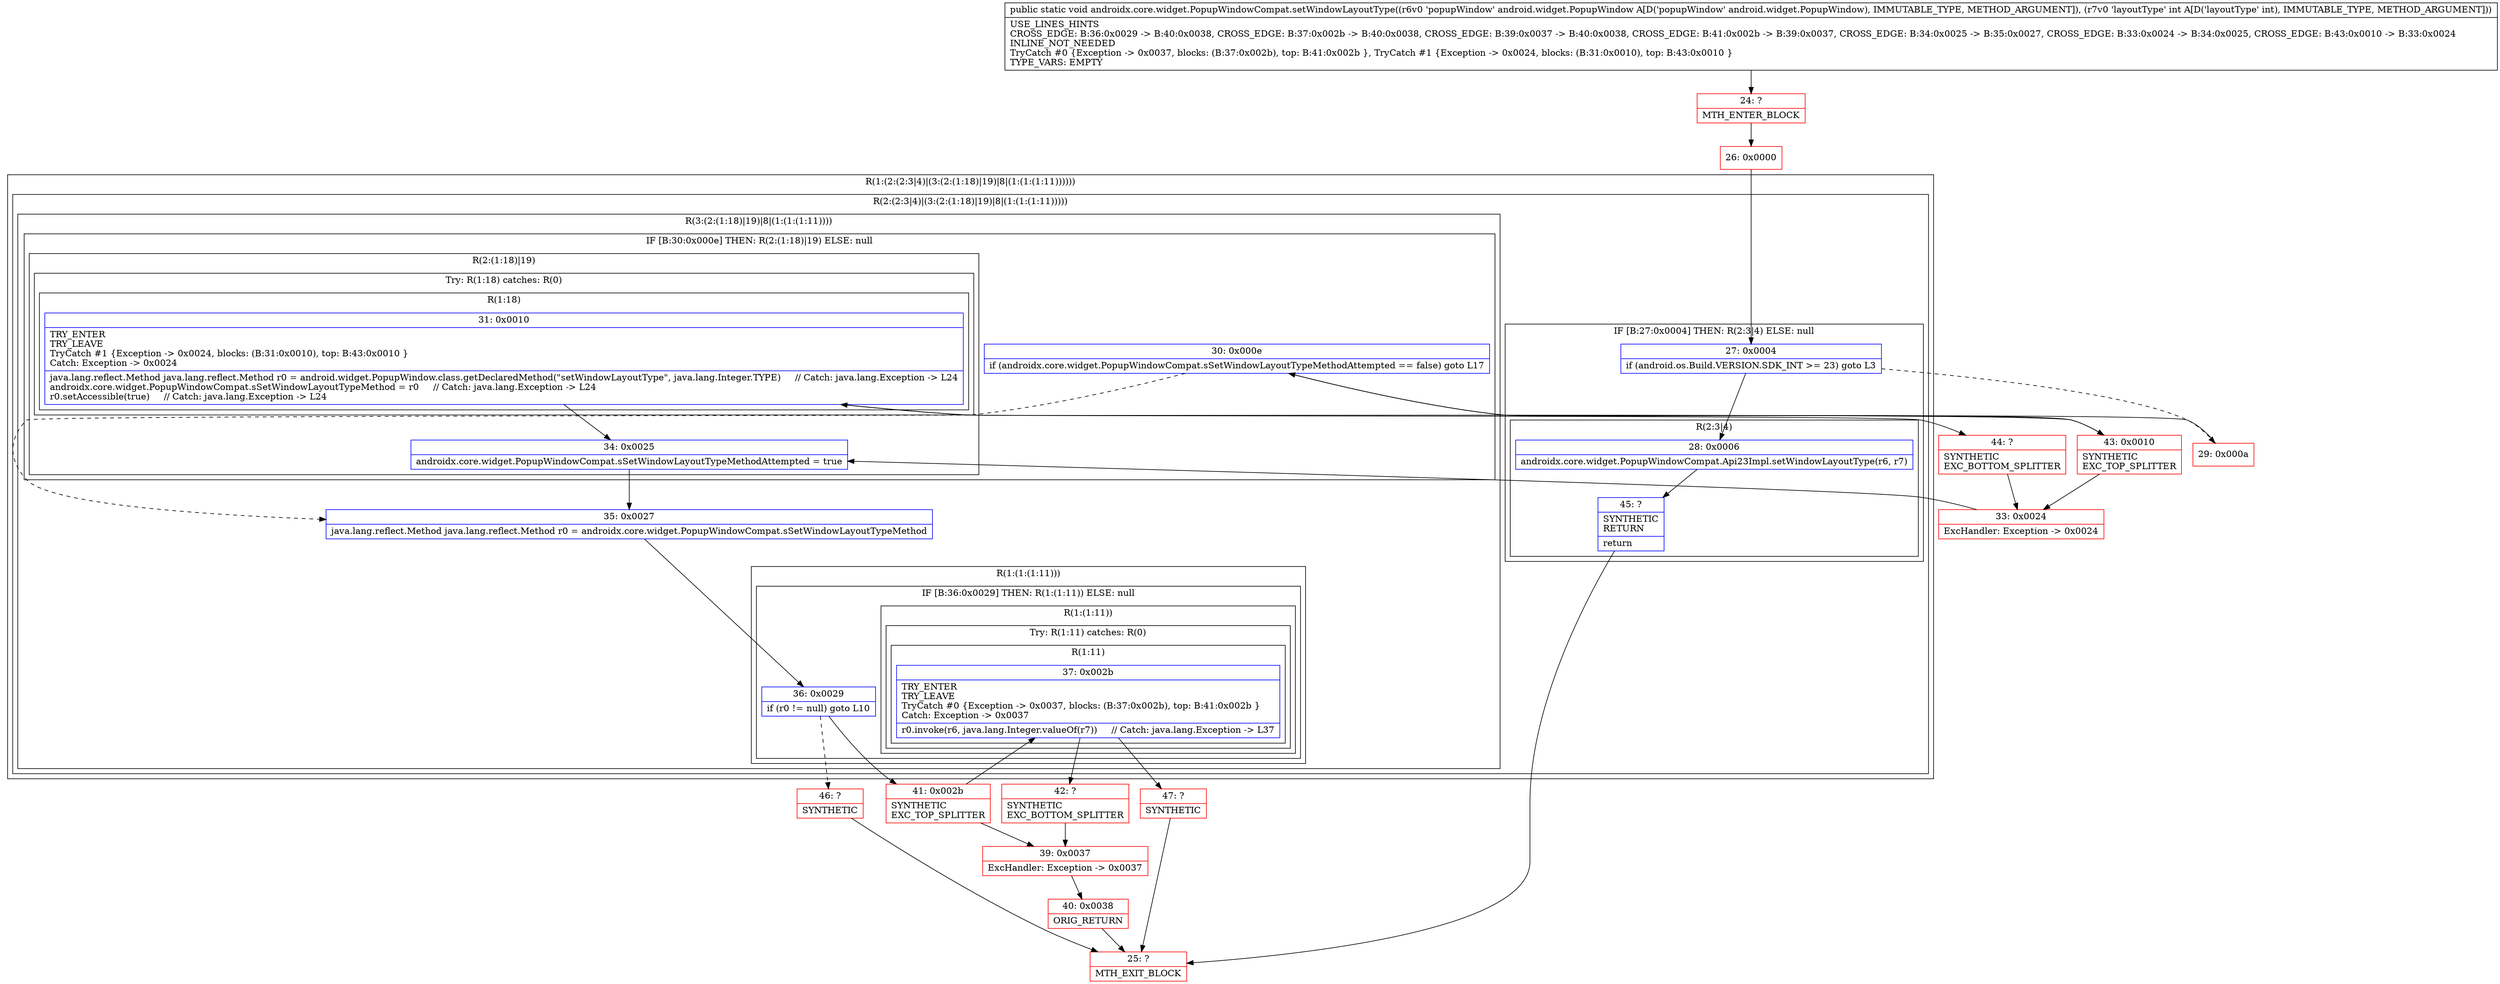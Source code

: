 digraph "CFG forandroidx.core.widget.PopupWindowCompat.setWindowLayoutType(Landroid\/widget\/PopupWindow;I)V" {
subgraph cluster_Region_739147 {
label = "R(1:(2:(2:3|4)|(3:(2:(1:18)|19)|8|(1:(1:(1:11))))))";
node [shape=record,color=blue];
subgraph cluster_Region_957894934 {
label = "R(2:(2:3|4)|(3:(2:(1:18)|19)|8|(1:(1:(1:11)))))";
node [shape=record,color=blue];
subgraph cluster_IfRegion_336510690 {
label = "IF [B:27:0x0004] THEN: R(2:3|4) ELSE: null";
node [shape=record,color=blue];
Node_27 [shape=record,label="{27\:\ 0x0004|if (android.os.Build.VERSION.SDK_INT \>= 23) goto L3\l}"];
subgraph cluster_Region_1137693243 {
label = "R(2:3|4)";
node [shape=record,color=blue];
Node_28 [shape=record,label="{28\:\ 0x0006|androidx.core.widget.PopupWindowCompat.Api23Impl.setWindowLayoutType(r6, r7)\l}"];
Node_45 [shape=record,label="{45\:\ ?|SYNTHETIC\lRETURN\l|return\l}"];
}
}
subgraph cluster_Region_378649869 {
label = "R(3:(2:(1:18)|19)|8|(1:(1:(1:11))))";
node [shape=record,color=blue];
subgraph cluster_IfRegion_430240790 {
label = "IF [B:30:0x000e] THEN: R(2:(1:18)|19) ELSE: null";
node [shape=record,color=blue];
Node_30 [shape=record,label="{30\:\ 0x000e|if (androidx.core.widget.PopupWindowCompat.sSetWindowLayoutTypeMethodAttempted == false) goto L17\l}"];
subgraph cluster_Region_1649379029 {
label = "R(2:(1:18)|19)";
node [shape=record,color=blue];
subgraph cluster_TryCatchRegion_56090064 {
label = "Try: R(1:18) catches: R(0)";
node [shape=record,color=blue];
subgraph cluster_Region_100022406 {
label = "R(1:18)";
node [shape=record,color=blue];
Node_31 [shape=record,label="{31\:\ 0x0010|TRY_ENTER\lTRY_LEAVE\lTryCatch #1 \{Exception \-\> 0x0024, blocks: (B:31:0x0010), top: B:43:0x0010 \}\lCatch: Exception \-\> 0x0024\l|java.lang.reflect.Method java.lang.reflect.Method r0 = android.widget.PopupWindow.class.getDeclaredMethod(\"setWindowLayoutType\", java.lang.Integer.TYPE)     \/\/ Catch: java.lang.Exception \-\> L24\landroidx.core.widget.PopupWindowCompat.sSetWindowLayoutTypeMethod = r0     \/\/ Catch: java.lang.Exception \-\> L24\lr0.setAccessible(true)     \/\/ Catch: java.lang.Exception \-\> L24\l}"];
}
subgraph cluster_Region_1043634571 {
label = "R(0) | ExcHandler: Exception \-\> 0x0024\l";
node [shape=record,color=blue];
}
}
Node_34 [shape=record,label="{34\:\ 0x0025|androidx.core.widget.PopupWindowCompat.sSetWindowLayoutTypeMethodAttempted = true\l}"];
}
}
Node_35 [shape=record,label="{35\:\ 0x0027|java.lang.reflect.Method java.lang.reflect.Method r0 = androidx.core.widget.PopupWindowCompat.sSetWindowLayoutTypeMethod\l}"];
subgraph cluster_Region_970271 {
label = "R(1:(1:(1:11)))";
node [shape=record,color=blue];
subgraph cluster_IfRegion_632007868 {
label = "IF [B:36:0x0029] THEN: R(1:(1:11)) ELSE: null";
node [shape=record,color=blue];
Node_36 [shape=record,label="{36\:\ 0x0029|if (r0 != null) goto L10\l}"];
subgraph cluster_Region_510233061 {
label = "R(1:(1:11))";
node [shape=record,color=blue];
subgraph cluster_TryCatchRegion_602767013 {
label = "Try: R(1:11) catches: R(0)";
node [shape=record,color=blue];
subgraph cluster_Region_194974637 {
label = "R(1:11)";
node [shape=record,color=blue];
Node_37 [shape=record,label="{37\:\ 0x002b|TRY_ENTER\lTRY_LEAVE\lTryCatch #0 \{Exception \-\> 0x0037, blocks: (B:37:0x002b), top: B:41:0x002b \}\lCatch: Exception \-\> 0x0037\l|r0.invoke(r6, java.lang.Integer.valueOf(r7))     \/\/ Catch: java.lang.Exception \-\> L37\l}"];
}
subgraph cluster_Region_957305746 {
label = "R(0) | ExcHandler: Exception \-\> 0x0037\l";
node [shape=record,color=blue];
}
}
}
}
}
}
}
}
subgraph cluster_Region_1043634571 {
label = "R(0) | ExcHandler: Exception \-\> 0x0024\l";
node [shape=record,color=blue];
}
subgraph cluster_Region_957305746 {
label = "R(0) | ExcHandler: Exception \-\> 0x0037\l";
node [shape=record,color=blue];
}
Node_24 [shape=record,color=red,label="{24\:\ ?|MTH_ENTER_BLOCK\l}"];
Node_26 [shape=record,color=red,label="{26\:\ 0x0000}"];
Node_25 [shape=record,color=red,label="{25\:\ ?|MTH_EXIT_BLOCK\l}"];
Node_29 [shape=record,color=red,label="{29\:\ 0x000a}"];
Node_41 [shape=record,color=red,label="{41\:\ 0x002b|SYNTHETIC\lEXC_TOP_SPLITTER\l}"];
Node_42 [shape=record,color=red,label="{42\:\ ?|SYNTHETIC\lEXC_BOTTOM_SPLITTER\l}"];
Node_47 [shape=record,color=red,label="{47\:\ ?|SYNTHETIC\l}"];
Node_39 [shape=record,color=red,label="{39\:\ 0x0037|ExcHandler: Exception \-\> 0x0037\l}"];
Node_40 [shape=record,color=red,label="{40\:\ 0x0038|ORIG_RETURN\l}"];
Node_46 [shape=record,color=red,label="{46\:\ ?|SYNTHETIC\l}"];
Node_43 [shape=record,color=red,label="{43\:\ 0x0010|SYNTHETIC\lEXC_TOP_SPLITTER\l}"];
Node_44 [shape=record,color=red,label="{44\:\ ?|SYNTHETIC\lEXC_BOTTOM_SPLITTER\l}"];
Node_33 [shape=record,color=red,label="{33\:\ 0x0024|ExcHandler: Exception \-\> 0x0024\l}"];
MethodNode[shape=record,label="{public static void androidx.core.widget.PopupWindowCompat.setWindowLayoutType((r6v0 'popupWindow' android.widget.PopupWindow A[D('popupWindow' android.widget.PopupWindow), IMMUTABLE_TYPE, METHOD_ARGUMENT]), (r7v0 'layoutType' int A[D('layoutType' int), IMMUTABLE_TYPE, METHOD_ARGUMENT]))  | USE_LINES_HINTS\lCROSS_EDGE: B:36:0x0029 \-\> B:40:0x0038, CROSS_EDGE: B:37:0x002b \-\> B:40:0x0038, CROSS_EDGE: B:39:0x0037 \-\> B:40:0x0038, CROSS_EDGE: B:41:0x002b \-\> B:39:0x0037, CROSS_EDGE: B:34:0x0025 \-\> B:35:0x0027, CROSS_EDGE: B:33:0x0024 \-\> B:34:0x0025, CROSS_EDGE: B:43:0x0010 \-\> B:33:0x0024\lINLINE_NOT_NEEDED\lTryCatch #0 \{Exception \-\> 0x0037, blocks: (B:37:0x002b), top: B:41:0x002b \}, TryCatch #1 \{Exception \-\> 0x0024, blocks: (B:31:0x0010), top: B:43:0x0010 \}\lTYPE_VARS: EMPTY\l}"];
MethodNode -> Node_24;Node_27 -> Node_28;
Node_27 -> Node_29[style=dashed];
Node_28 -> Node_45;
Node_45 -> Node_25;
Node_30 -> Node_35[style=dashed];
Node_30 -> Node_43;
Node_31 -> Node_34;
Node_31 -> Node_44;
Node_34 -> Node_35;
Node_35 -> Node_36;
Node_36 -> Node_41;
Node_36 -> Node_46[style=dashed];
Node_37 -> Node_42;
Node_37 -> Node_47;
Node_24 -> Node_26;
Node_26 -> Node_27;
Node_29 -> Node_30;
Node_41 -> Node_37;
Node_41 -> Node_39;
Node_42 -> Node_39;
Node_47 -> Node_25;
Node_39 -> Node_40;
Node_40 -> Node_25;
Node_46 -> Node_25;
Node_43 -> Node_31;
Node_43 -> Node_33;
Node_44 -> Node_33;
Node_33 -> Node_34;
}

